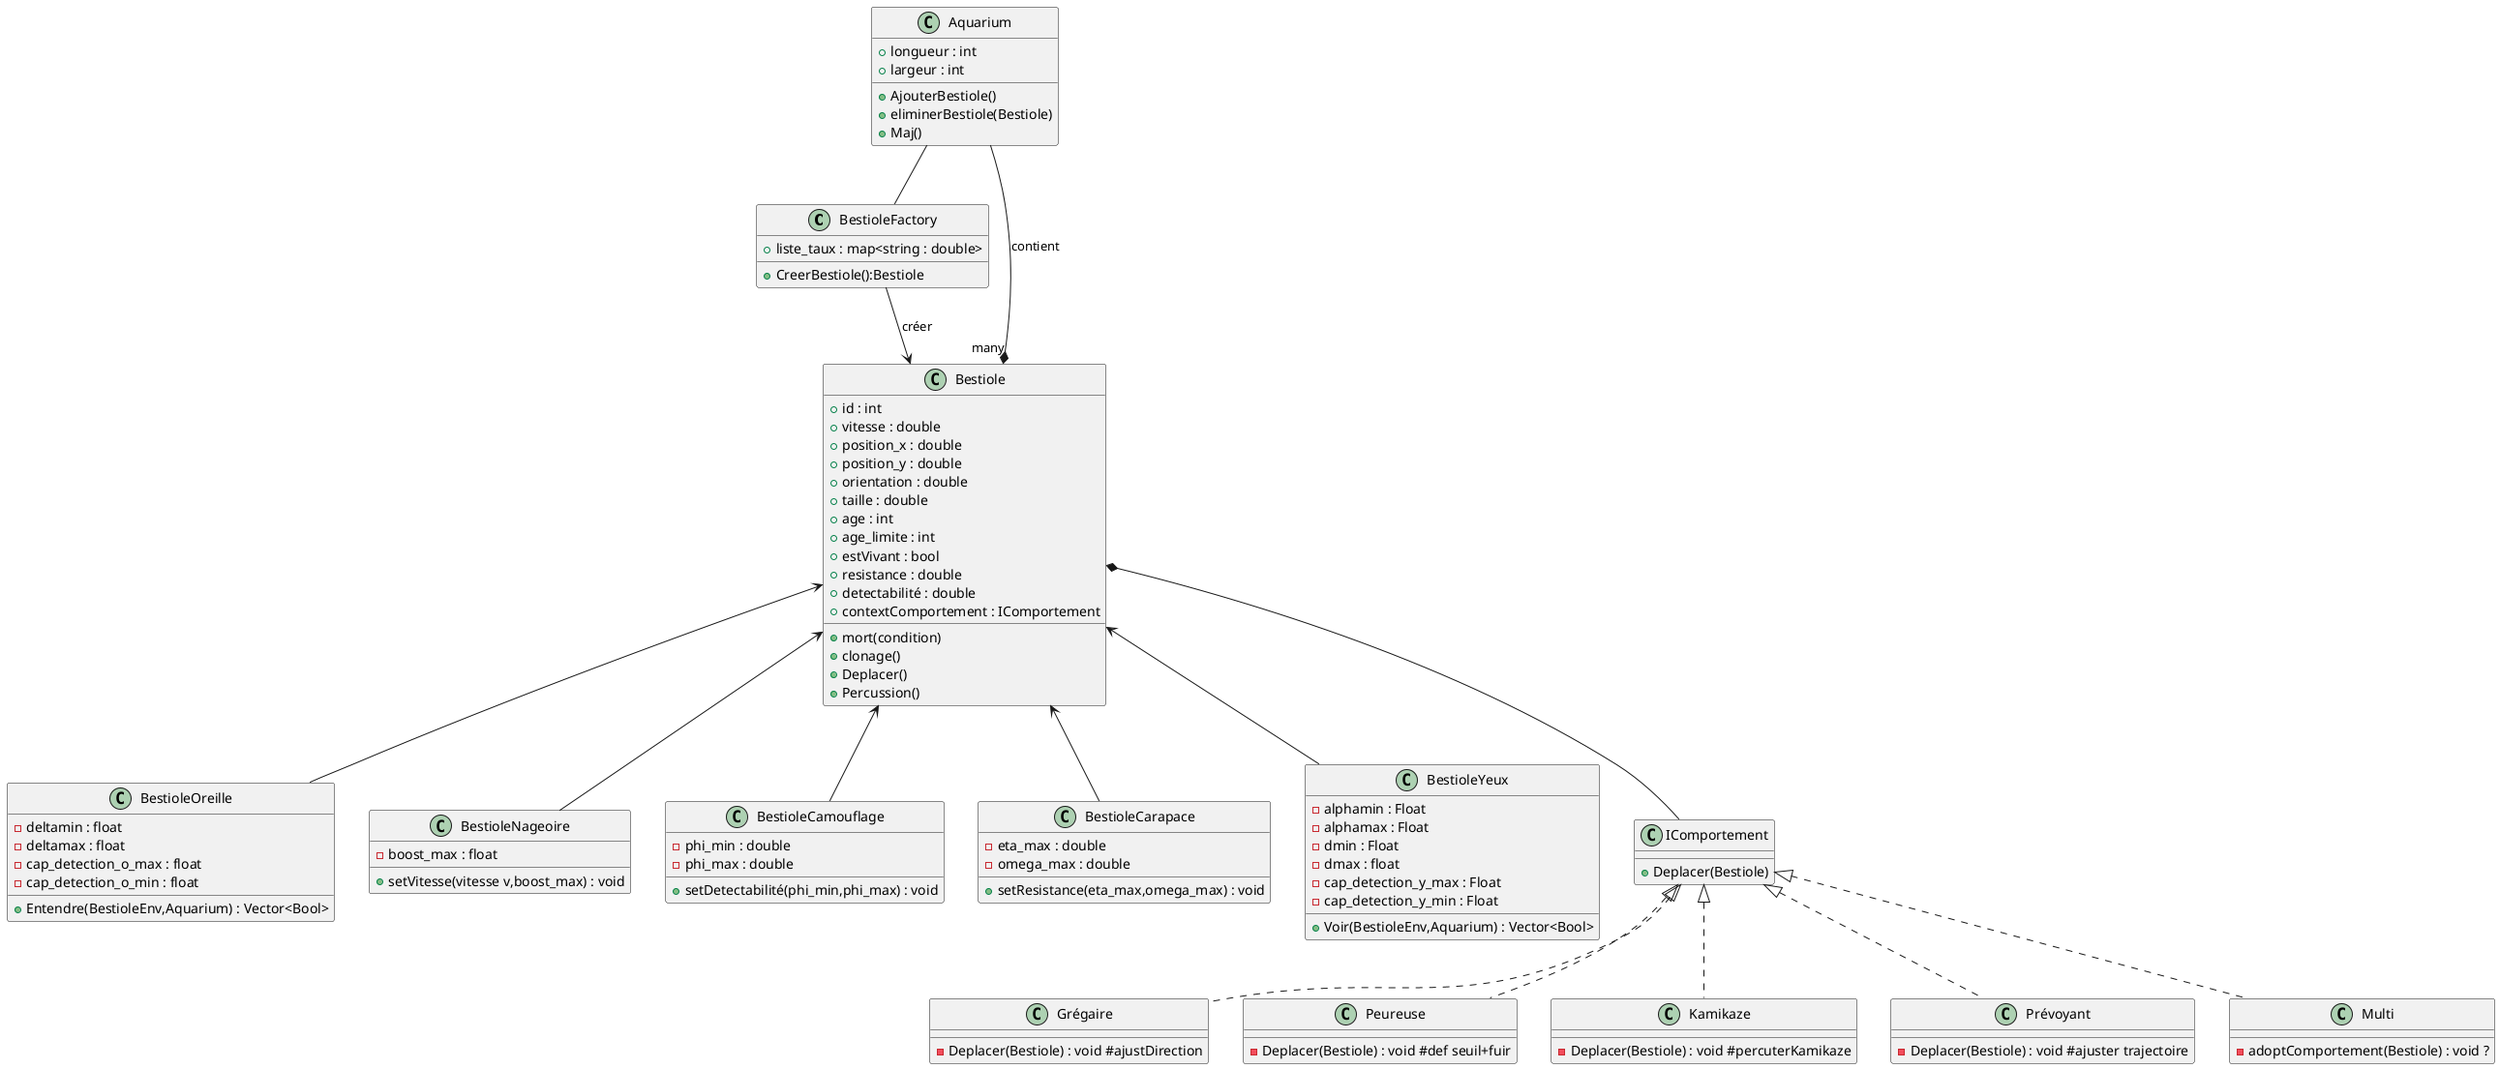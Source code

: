 @startuml dd

class BestioleFactory {
  + liste_taux : map<string : double>
  + CreerBestiole():Bestiole
}

class Bestiole {
    + id : int
    + vitesse : double
    + position_x : double
    + position_y : double
    + orientation : double
    + taille : double
    + age : int
    + age_limite : int
    + estVivant : bool
    + resistance : double
    + detectabilité : double
    + mort(condition)
    + clonage()
    + contextComportement : IComportement
    + Deplacer()
    + Percussion()
}

class Aquarium {
 + longueur : int
 + largeur : int

 +AjouterBestiole()
 +eliminerBestiole(Bestiole)
 +Maj()
}

class BestioleOreille {
    - deltamin : float
    - deltamax : float
    - cap_detection_o_max : float
    - cap_detection_o_min : float
    + Entendre(BestioleEnv,Aquarium) : Vector<Bool> 

}

class BestioleNageoire {  
    - boost_max : float
    + setVitesse(vitesse v,boost_max) : void
}

class BestioleCamouflage {
  - phi_min : double
  - phi_max : double
  + setDetectabilité(phi_min,phi_max) : void
}

class BestioleCarapace {
  - eta_max : double
  - omega_max : double
  + setResistance(eta_max,omega_max) : void
}

class BestioleYeux {
  - alphamin : Float
  - alphamax : Float
  - dmin : Float
  - dmax : float
  - cap_detection_y_max : Float
  - cap_detection_y_min : Float
  + Voir(BestioleEnv,Aquarium) : Vector<Bool>
}

class IComportement {
  + Deplacer(Bestiole)
}

class Grégaire {
    -Deplacer(Bestiole) : void #ajustDirection

}

class Peureuse{
    -Deplacer(Bestiole) : void #def seuil+fuir

}

class Kamikaze{
    -Deplacer(Bestiole) : void #percuterKamikaze
}

class Prévoyant{
    -Deplacer(Bestiole) : void #ajuster trajectoire

}


class Multi{
    -adoptComportement(Bestiole) : void ?
}

BestioleFactory --> Bestiole : créer
Bestiole <-- BestioleOreille
Bestiole <-- BestioleNageoire
Bestiole <-- BestioleCamouflage
Bestiole <-- BestioleCarapace
Bestiole <-- BestioleYeux


IComportement <|.. Grégaire
IComportement <|.. Peureuse
IComportement <|.. Kamikaze
IComportement <|.. Prévoyant
IComportement <|.. Multi
Bestiole *-- IComportement


Aquarium --* "many" Bestiole : contient

Aquarium -- BestioleFactory

@enduml
